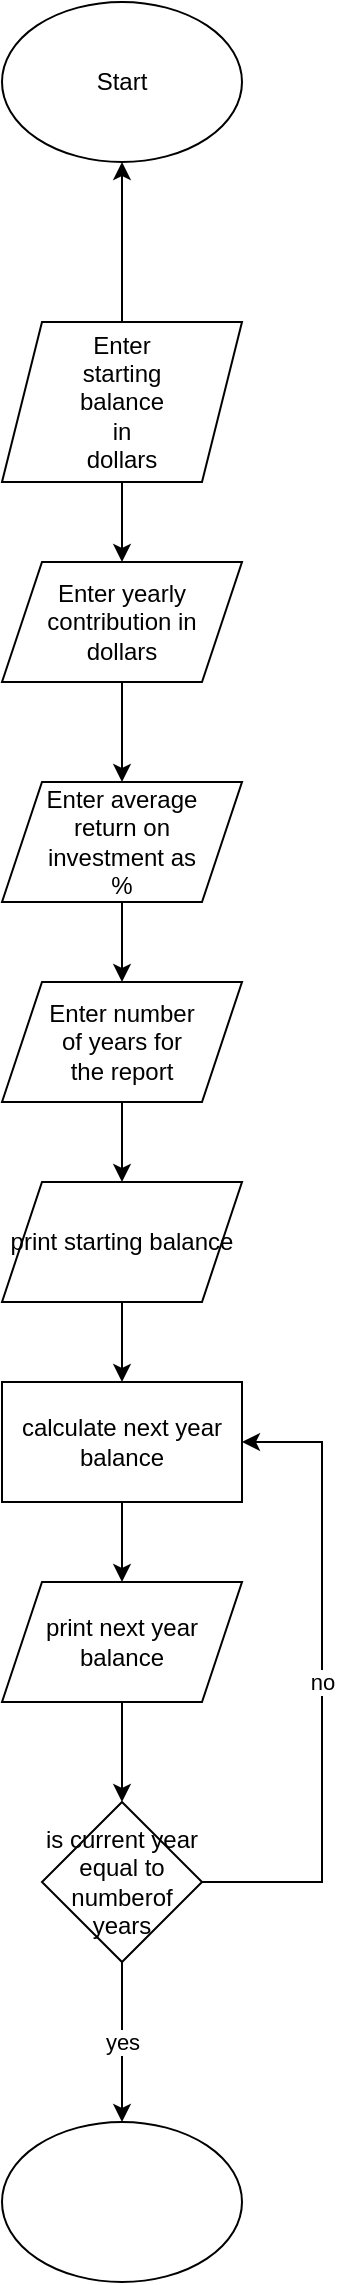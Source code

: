 <mxfile version="13.7.5" type="github">
  <diagram id="Ec657FDz9ZOURxy_0m9r" name="Page-1">
    <mxGraphModel dx="1038" dy="1680" grid="1" gridSize="10" guides="1" tooltips="1" connect="1" arrows="1" fold="1" page="1" pageScale="1" pageWidth="850" pageHeight="1100" math="0" shadow="0">
      <root>
        <mxCell id="0" />
        <mxCell id="1" parent="0" />
        <mxCell id="EjqTcaJxsG-irUjSBv3h-9" value="" style="edgeStyle=orthogonalEdgeStyle;rounded=0;orthogonalLoop=1;jettySize=auto;html=1;" edge="1" parent="1" source="EjqTcaJxsG-irUjSBv3h-1" target="EjqTcaJxsG-irUjSBv3h-4">
          <mxGeometry relative="1" as="geometry" />
        </mxCell>
        <mxCell id="EjqTcaJxsG-irUjSBv3h-22" value="" style="edgeStyle=orthogonalEdgeStyle;rounded=0;orthogonalLoop=1;jettySize=auto;html=1;" edge="1" parent="1" source="EjqTcaJxsG-irUjSBv3h-1" target="EjqTcaJxsG-irUjSBv3h-21">
          <mxGeometry relative="1" as="geometry" />
        </mxCell>
        <mxCell id="EjqTcaJxsG-irUjSBv3h-1" value="" style="shape=parallelogram;perimeter=parallelogramPerimeter;whiteSpace=wrap;html=1;fixedSize=1;fontFamily=Helvetica;fontSize=12;fontColor=#000000;align=center;strokeColor=#000000;fillColor=#ffffff;" vertex="1" parent="1">
          <mxGeometry x="70" y="140" width="120" height="80" as="geometry" />
        </mxCell>
        <mxCell id="EjqTcaJxsG-irUjSBv3h-10" value="" style="edgeStyle=orthogonalEdgeStyle;rounded=0;orthogonalLoop=1;jettySize=auto;html=1;" edge="1" parent="1" source="EjqTcaJxsG-irUjSBv3h-4" target="EjqTcaJxsG-irUjSBv3h-5">
          <mxGeometry relative="1" as="geometry" />
        </mxCell>
        <mxCell id="EjqTcaJxsG-irUjSBv3h-4" value="" style="shape=parallelogram;perimeter=parallelogramPerimeter;whiteSpace=wrap;html=1;fixedSize=1;" vertex="1" parent="1">
          <mxGeometry x="70" y="260" width="120" height="60" as="geometry" />
        </mxCell>
        <mxCell id="EjqTcaJxsG-irUjSBv3h-11" value="" style="edgeStyle=orthogonalEdgeStyle;rounded=0;orthogonalLoop=1;jettySize=auto;html=1;" edge="1" parent="1" source="EjqTcaJxsG-irUjSBv3h-5" target="EjqTcaJxsG-irUjSBv3h-6">
          <mxGeometry relative="1" as="geometry" />
        </mxCell>
        <mxCell id="EjqTcaJxsG-irUjSBv3h-5" value="" style="shape=parallelogram;perimeter=parallelogramPerimeter;whiteSpace=wrap;html=1;fixedSize=1;" vertex="1" parent="1">
          <mxGeometry x="70" y="370" width="120" height="60" as="geometry" />
        </mxCell>
        <mxCell id="EjqTcaJxsG-irUjSBv3h-24" value="" style="edgeStyle=orthogonalEdgeStyle;rounded=0;orthogonalLoop=1;jettySize=auto;html=1;" edge="1" parent="1" source="EjqTcaJxsG-irUjSBv3h-6" target="EjqTcaJxsG-irUjSBv3h-23">
          <mxGeometry relative="1" as="geometry" />
        </mxCell>
        <mxCell id="EjqTcaJxsG-irUjSBv3h-6" value="" style="shape=parallelogram;perimeter=parallelogramPerimeter;whiteSpace=wrap;html=1;fixedSize=1;" vertex="1" parent="1">
          <mxGeometry x="70" y="470" width="120" height="60" as="geometry" />
        </mxCell>
        <mxCell id="EjqTcaJxsG-irUjSBv3h-13" value="Enter starting balance in dollars" style="text;html=1;strokeColor=none;fillColor=none;align=center;verticalAlign=middle;whiteSpace=wrap;rounded=0;" vertex="1" parent="1">
          <mxGeometry x="110" y="170" width="40" height="20" as="geometry" />
        </mxCell>
        <mxCell id="EjqTcaJxsG-irUjSBv3h-14" value="Enter yearly contribution in dollars" style="text;html=1;strokeColor=none;fillColor=none;align=center;verticalAlign=middle;whiteSpace=wrap;rounded=0;" vertex="1" parent="1">
          <mxGeometry x="90" y="280" width="80" height="20" as="geometry" />
        </mxCell>
        <mxCell id="EjqTcaJxsG-irUjSBv3h-15" value="Enter average return on investment as %" style="text;html=1;strokeColor=none;fillColor=none;align=center;verticalAlign=middle;whiteSpace=wrap;rounded=0;" vertex="1" parent="1">
          <mxGeometry x="90" y="390" width="80" height="20" as="geometry" />
        </mxCell>
        <mxCell id="EjqTcaJxsG-irUjSBv3h-16" value="Enter number of years for the report" style="text;html=1;strokeColor=none;fillColor=none;align=center;verticalAlign=middle;whiteSpace=wrap;rounded=0;" vertex="1" parent="1">
          <mxGeometry x="90" y="490" width="80" height="20" as="geometry" />
        </mxCell>
        <mxCell id="EjqTcaJxsG-irUjSBv3h-21" value="Start" style="ellipse;whiteSpace=wrap;html=1;" vertex="1" parent="1">
          <mxGeometry x="70" y="-20" width="120" height="80" as="geometry" />
        </mxCell>
        <mxCell id="EjqTcaJxsG-irUjSBv3h-26" value="" style="edgeStyle=orthogonalEdgeStyle;rounded=0;orthogonalLoop=1;jettySize=auto;html=1;" edge="1" parent="1" source="EjqTcaJxsG-irUjSBv3h-23" target="EjqTcaJxsG-irUjSBv3h-25">
          <mxGeometry relative="1" as="geometry" />
        </mxCell>
        <mxCell id="EjqTcaJxsG-irUjSBv3h-23" value="print starting balance" style="shape=parallelogram;perimeter=parallelogramPerimeter;whiteSpace=wrap;html=1;fixedSize=1;" vertex="1" parent="1">
          <mxGeometry x="70" y="570" width="120" height="60" as="geometry" />
        </mxCell>
        <mxCell id="EjqTcaJxsG-irUjSBv3h-28" value="" style="edgeStyle=orthogonalEdgeStyle;rounded=0;orthogonalLoop=1;jettySize=auto;html=1;" edge="1" parent="1" source="EjqTcaJxsG-irUjSBv3h-25" target="EjqTcaJxsG-irUjSBv3h-27">
          <mxGeometry relative="1" as="geometry" />
        </mxCell>
        <mxCell id="EjqTcaJxsG-irUjSBv3h-25" value="calculate next year balance" style="rounded=0;whiteSpace=wrap;html=1;fontFamily=Helvetica;fontSize=12;fontColor=#000000;align=center;strokeColor=#000000;fillColor=#ffffff;" vertex="1" parent="1">
          <mxGeometry x="70" y="670" width="120" height="60" as="geometry" />
        </mxCell>
        <mxCell id="EjqTcaJxsG-irUjSBv3h-29" value="no" style="edgeStyle=orthogonalEdgeStyle;rounded=0;orthogonalLoop=1;jettySize=auto;html=1;exitX=1;exitY=0.5;exitDx=0;exitDy=0;entryX=1;entryY=0.5;entryDx=0;entryDy=0;" edge="1" parent="1" source="EjqTcaJxsG-irUjSBv3h-30" target="EjqTcaJxsG-irUjSBv3h-25">
          <mxGeometry relative="1" as="geometry">
            <Array as="points">
              <mxPoint x="230" y="920" />
              <mxPoint x="230" y="700" />
            </Array>
          </mxGeometry>
        </mxCell>
        <mxCell id="EjqTcaJxsG-irUjSBv3h-31" value="" style="edgeStyle=orthogonalEdgeStyle;rounded=0;orthogonalLoop=1;jettySize=auto;html=1;" edge="1" parent="1" source="EjqTcaJxsG-irUjSBv3h-27" target="EjqTcaJxsG-irUjSBv3h-30">
          <mxGeometry relative="1" as="geometry" />
        </mxCell>
        <mxCell id="EjqTcaJxsG-irUjSBv3h-27" value="print next year balance" style="shape=parallelogram;perimeter=parallelogramPerimeter;whiteSpace=wrap;html=1;fixedSize=1;rounded=0;" vertex="1" parent="1">
          <mxGeometry x="70" y="770" width="120" height="60" as="geometry" />
        </mxCell>
        <mxCell id="EjqTcaJxsG-irUjSBv3h-33" value="yes" style="edgeStyle=orthogonalEdgeStyle;rounded=0;orthogonalLoop=1;jettySize=auto;html=1;" edge="1" parent="1" source="EjqTcaJxsG-irUjSBv3h-30" target="EjqTcaJxsG-irUjSBv3h-32">
          <mxGeometry relative="1" as="geometry" />
        </mxCell>
        <mxCell id="EjqTcaJxsG-irUjSBv3h-30" value="is current year equal to numberof years" style="rhombus;whiteSpace=wrap;html=1;rounded=0;" vertex="1" parent="1">
          <mxGeometry x="90" y="880" width="80" height="80" as="geometry" />
        </mxCell>
        <mxCell id="EjqTcaJxsG-irUjSBv3h-32" value="" style="ellipse;whiteSpace=wrap;html=1;rounded=0;" vertex="1" parent="1">
          <mxGeometry x="70" y="1040" width="120" height="80" as="geometry" />
        </mxCell>
      </root>
    </mxGraphModel>
  </diagram>
</mxfile>
